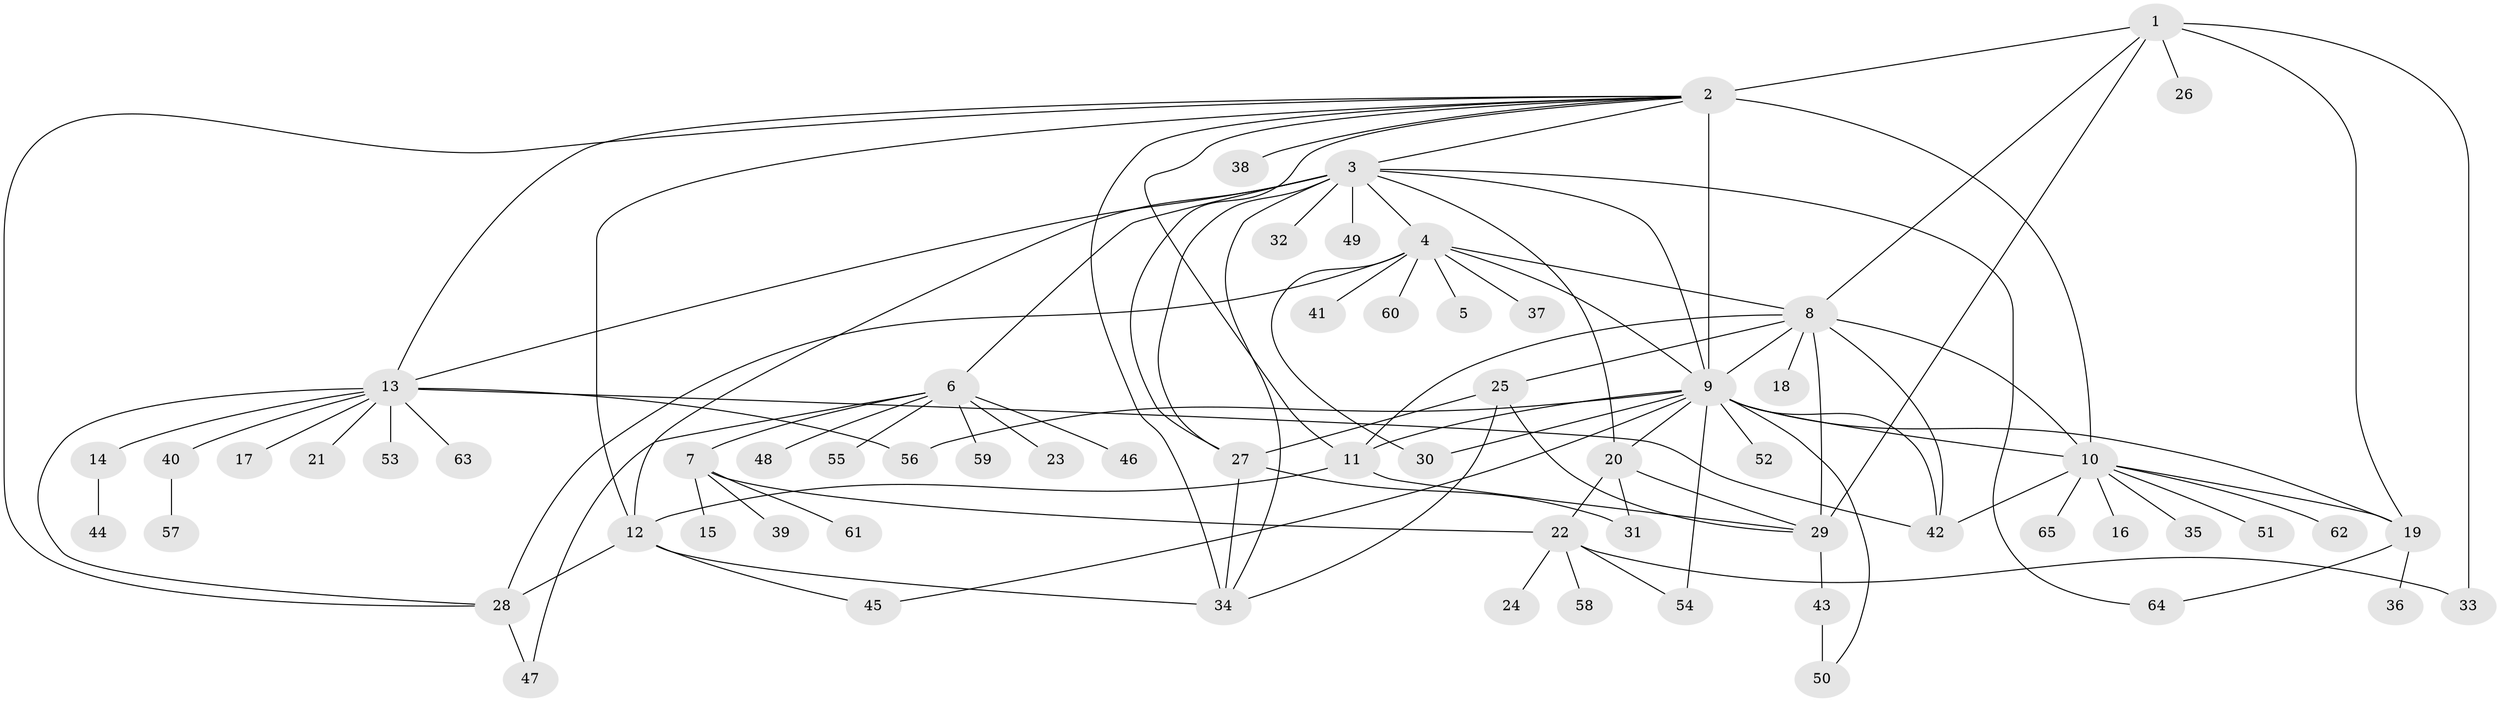 // original degree distribution, {7: 0.007692307692307693, 38: 0.007692307692307693, 15: 0.007692307692307693, 10: 0.007692307692307693, 1: 0.49230769230769234, 9: 0.023076923076923078, 6: 0.046153846153846156, 11: 0.007692307692307693, 2: 0.23076923076923078, 4: 0.046153846153846156, 13: 0.007692307692307693, 3: 0.08461538461538462, 5: 0.03076923076923077}
// Generated by graph-tools (version 1.1) at 2025/50/03/04/25 22:50:16]
// undirected, 65 vertices, 104 edges
graph export_dot {
  node [color=gray90,style=filled];
  1;
  2;
  3;
  4;
  5;
  6;
  7;
  8;
  9;
  10;
  11;
  12;
  13;
  14;
  15;
  16;
  17;
  18;
  19;
  20;
  21;
  22;
  23;
  24;
  25;
  26;
  27;
  28;
  29;
  30;
  31;
  32;
  33;
  34;
  35;
  36;
  37;
  38;
  39;
  40;
  41;
  42;
  43;
  44;
  45;
  46;
  47;
  48;
  49;
  50;
  51;
  52;
  53;
  54;
  55;
  56;
  57;
  58;
  59;
  60;
  61;
  62;
  63;
  64;
  65;
  1 -- 2 [weight=1.0];
  1 -- 8 [weight=1.0];
  1 -- 19 [weight=1.0];
  1 -- 26 [weight=1.0];
  1 -- 29 [weight=1.0];
  1 -- 33 [weight=1.0];
  2 -- 3 [weight=1.0];
  2 -- 9 [weight=20.0];
  2 -- 10 [weight=2.0];
  2 -- 11 [weight=1.0];
  2 -- 12 [weight=1.0];
  2 -- 13 [weight=1.0];
  2 -- 27 [weight=1.0];
  2 -- 28 [weight=1.0];
  2 -- 34 [weight=2.0];
  2 -- 38 [weight=1.0];
  3 -- 4 [weight=1.0];
  3 -- 6 [weight=1.0];
  3 -- 9 [weight=1.0];
  3 -- 12 [weight=1.0];
  3 -- 13 [weight=1.0];
  3 -- 20 [weight=1.0];
  3 -- 27 [weight=2.0];
  3 -- 32 [weight=1.0];
  3 -- 34 [weight=1.0];
  3 -- 49 [weight=1.0];
  3 -- 64 [weight=1.0];
  4 -- 5 [weight=1.0];
  4 -- 8 [weight=1.0];
  4 -- 9 [weight=1.0];
  4 -- 28 [weight=1.0];
  4 -- 30 [weight=1.0];
  4 -- 37 [weight=1.0];
  4 -- 41 [weight=1.0];
  4 -- 60 [weight=1.0];
  6 -- 7 [weight=1.0];
  6 -- 23 [weight=1.0];
  6 -- 46 [weight=1.0];
  6 -- 47 [weight=1.0];
  6 -- 48 [weight=1.0];
  6 -- 55 [weight=1.0];
  6 -- 59 [weight=1.0];
  7 -- 15 [weight=1.0];
  7 -- 22 [weight=1.0];
  7 -- 39 [weight=1.0];
  7 -- 61 [weight=1.0];
  8 -- 9 [weight=1.0];
  8 -- 10 [weight=1.0];
  8 -- 11 [weight=1.0];
  8 -- 18 [weight=1.0];
  8 -- 25 [weight=1.0];
  8 -- 29 [weight=2.0];
  8 -- 42 [weight=1.0];
  9 -- 10 [weight=1.0];
  9 -- 11 [weight=1.0];
  9 -- 19 [weight=1.0];
  9 -- 20 [weight=1.0];
  9 -- 30 [weight=1.0];
  9 -- 42 [weight=1.0];
  9 -- 45 [weight=1.0];
  9 -- 50 [weight=1.0];
  9 -- 52 [weight=1.0];
  9 -- 54 [weight=1.0];
  9 -- 56 [weight=1.0];
  10 -- 16 [weight=1.0];
  10 -- 19 [weight=1.0];
  10 -- 35 [weight=1.0];
  10 -- 42 [weight=1.0];
  10 -- 51 [weight=1.0];
  10 -- 62 [weight=1.0];
  10 -- 65 [weight=1.0];
  11 -- 12 [weight=3.0];
  11 -- 29 [weight=1.0];
  12 -- 28 [weight=1.0];
  12 -- 34 [weight=1.0];
  12 -- 45 [weight=1.0];
  13 -- 14 [weight=1.0];
  13 -- 17 [weight=1.0];
  13 -- 21 [weight=1.0];
  13 -- 28 [weight=1.0];
  13 -- 40 [weight=1.0];
  13 -- 42 [weight=1.0];
  13 -- 53 [weight=1.0];
  13 -- 56 [weight=1.0];
  13 -- 63 [weight=1.0];
  14 -- 44 [weight=1.0];
  19 -- 36 [weight=1.0];
  19 -- 64 [weight=1.0];
  20 -- 22 [weight=1.0];
  20 -- 29 [weight=1.0];
  20 -- 31 [weight=1.0];
  22 -- 24 [weight=1.0];
  22 -- 33 [weight=1.0];
  22 -- 54 [weight=1.0];
  22 -- 58 [weight=1.0];
  25 -- 27 [weight=1.0];
  25 -- 29 [weight=1.0];
  25 -- 34 [weight=1.0];
  27 -- 31 [weight=1.0];
  27 -- 34 [weight=1.0];
  28 -- 47 [weight=1.0];
  29 -- 43 [weight=1.0];
  40 -- 57 [weight=1.0];
  43 -- 50 [weight=2.0];
}

